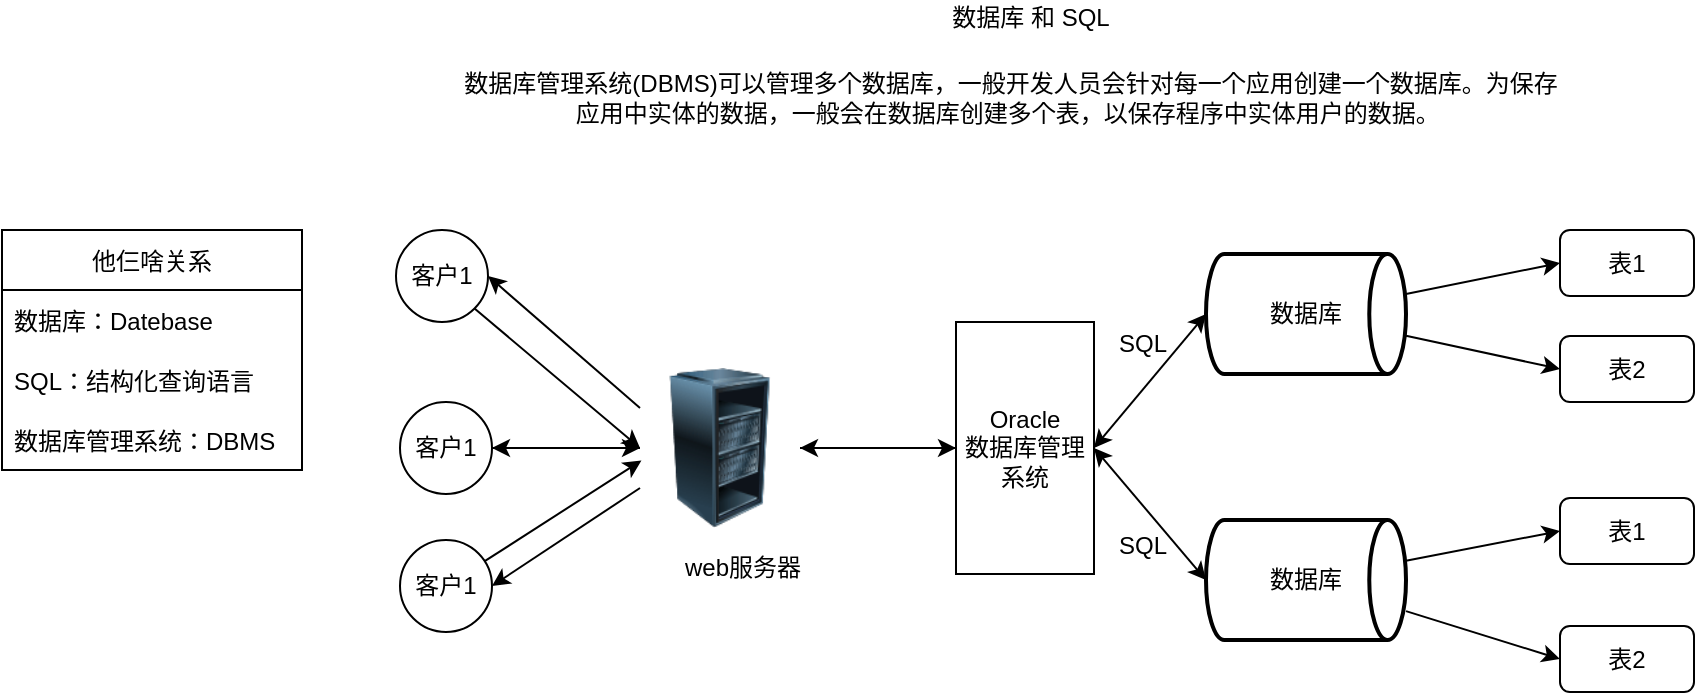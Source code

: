 <mxfile pages="2">
    <diagram id="MS3gSWRfo7CBr7CDkreL" name="数据库和SQL">
        <mxGraphModel dx="2117" dy="1025" grid="0" gridSize="10" guides="1" tooltips="1" connect="1" arrows="1" fold="1" page="0" pageScale="1" pageWidth="1169" pageHeight="827" background="none" math="0" shadow="0">
            <root>
                <mxCell id="0"/>
                <mxCell id="1" parent="0"/>
                <mxCell id="83" value="他仨啥关系" style="swimlane;fontStyle=0;childLayout=stackLayout;horizontal=1;startSize=30;horizontalStack=0;resizeParent=1;resizeParentMax=0;resizeLast=0;collapsible=1;marginBottom=0;" parent="1" vertex="1">
                    <mxGeometry x="-1178" y="-43" width="150" height="120" as="geometry">
                        <mxRectangle x="-1178" y="-43" width="76" height="29" as="alternateBounds"/>
                    </mxGeometry>
                </mxCell>
                <mxCell id="84" value="数据库：Datebase" style="text;strokeColor=none;fillColor=none;align=left;verticalAlign=middle;spacingLeft=4;spacingRight=4;overflow=hidden;points=[[0,0.5],[1,0.5]];portConstraint=eastwest;rotatable=0;" parent="83" vertex="1">
                    <mxGeometry y="30" width="150" height="30" as="geometry"/>
                </mxCell>
                <mxCell id="85" value="SQL：结构化查询语言" style="text;strokeColor=none;fillColor=none;align=left;verticalAlign=middle;spacingLeft=4;spacingRight=4;overflow=hidden;points=[[0,0.5],[1,0.5]];portConstraint=eastwest;rotatable=0;" parent="83" vertex="1">
                    <mxGeometry y="60" width="150" height="30" as="geometry"/>
                </mxCell>
                <mxCell id="86" value="数据库管理系统：DBMS" style="text;strokeColor=none;fillColor=none;align=left;verticalAlign=middle;spacingLeft=4;spacingRight=4;overflow=hidden;points=[[0,0.5],[1,0.5]];portConstraint=eastwest;rotatable=0;" parent="83" vertex="1">
                    <mxGeometry y="90" width="150" height="30" as="geometry"/>
                </mxCell>
                <mxCell id="95" style="edgeStyle=none;html=1;exitX=1;exitY=1;exitDx=0;exitDy=0;entryX=0;entryY=0.5;entryDx=0;entryDy=0;" parent="1" source="87" target="94" edge="1">
                    <mxGeometry relative="1" as="geometry"/>
                </mxCell>
                <mxCell id="87" value="客户1" style="ellipse;whiteSpace=wrap;html=1;aspect=fixed;" parent="1" vertex="1">
                    <mxGeometry x="-981" y="-43" width="46" height="46" as="geometry"/>
                </mxCell>
                <mxCell id="96" value="" style="edgeStyle=none;html=1;" parent="1" source="88" target="94" edge="1">
                    <mxGeometry relative="1" as="geometry"/>
                </mxCell>
                <mxCell id="88" value="客户1" style="ellipse;whiteSpace=wrap;html=1;aspect=fixed;" parent="1" vertex="1">
                    <mxGeometry x="-979" y="43" width="46" height="46" as="geometry"/>
                </mxCell>
                <mxCell id="97" style="edgeStyle=none;html=1;entryX=0.009;entryY=0.578;entryDx=0;entryDy=0;entryPerimeter=0;" parent="1" source="89" target="94" edge="1">
                    <mxGeometry relative="1" as="geometry"/>
                </mxCell>
                <mxCell id="89" value="客户1" style="ellipse;whiteSpace=wrap;html=1;aspect=fixed;" parent="1" vertex="1">
                    <mxGeometry x="-979" y="112" width="46" height="46" as="geometry"/>
                </mxCell>
                <mxCell id="99" value="" style="edgeStyle=none;html=1;" parent="1" source="94" target="88" edge="1">
                    <mxGeometry relative="1" as="geometry"/>
                </mxCell>
                <mxCell id="102" style="edgeStyle=none;html=1;exitX=0;exitY=0.25;exitDx=0;exitDy=0;entryX=1;entryY=0.5;entryDx=0;entryDy=0;" parent="1" source="94" target="87" edge="1">
                    <mxGeometry relative="1" as="geometry">
                        <mxPoint x="-915" y="-21" as="targetPoint"/>
                    </mxGeometry>
                </mxCell>
                <mxCell id="104" style="edgeStyle=none;html=1;exitX=0;exitY=0.75;exitDx=0;exitDy=0;entryX=1;entryY=0.5;entryDx=0;entryDy=0;" parent="1" source="94" target="89" edge="1">
                    <mxGeometry relative="1" as="geometry"/>
                </mxCell>
                <mxCell id="108" style="edgeStyle=none;html=1;" parent="1" source="94" target="106" edge="1">
                    <mxGeometry relative="1" as="geometry"/>
                </mxCell>
                <mxCell id="94" value="" style="image;html=1;image=img/lib/clip_art/computers/Server_Rack_Partial_128x128.png" parent="1" vertex="1">
                    <mxGeometry x="-859" y="26" width="80" height="80" as="geometry"/>
                </mxCell>
                <mxCell id="98" value="web服务器" style="text;html=1;align=center;verticalAlign=middle;resizable=0;points=[];autosize=1;strokeColor=none;fillColor=none;" parent="1" vertex="1">
                    <mxGeometry x="-842" y="117" width="68" height="18" as="geometry"/>
                </mxCell>
                <mxCell id="109" style="edgeStyle=none;html=1;" parent="1" source="106" target="94" edge="1">
                    <mxGeometry relative="1" as="geometry"/>
                </mxCell>
                <mxCell id="137" value="数据库管理系统(DBMS)可以管理多个数据库，一般开发人员会针对每一个应用创建一个数据库。为保存&lt;br/&gt;应用中实体的数据，一般会在数据库创建多个表，以保存程序中实体用户的数据。&amp;nbsp;" style="text;html=1;align=center;verticalAlign=middle;resizable=0;points=[];autosize=1;strokeColor=none;fillColor=none;" parent="1" vertex="1">
                    <mxGeometry x="-953" y="-125" width="557" height="32" as="geometry"/>
                </mxCell>
                <mxCell id="138" value="" style="group" parent="1" vertex="1" connectable="0">
                    <mxGeometry x="-701" y="-43" width="369" height="231" as="geometry"/>
                </mxCell>
                <mxCell id="106" value="Oracle&lt;br&gt;数据库管理系统" style="rounded=0;whiteSpace=wrap;html=1;" parent="138" vertex="1">
                    <mxGeometry y="46" width="69" height="126" as="geometry"/>
                </mxCell>
                <mxCell id="110" value="数据库" style="strokeWidth=2;html=1;shape=mxgraph.flowchart.direct_data;whiteSpace=wrap;" parent="138" vertex="1">
                    <mxGeometry x="125" y="12" width="100" height="60" as="geometry"/>
                </mxCell>
                <mxCell id="111" value="数据库" style="strokeWidth=2;html=1;shape=mxgraph.flowchart.direct_data;whiteSpace=wrap;" parent="138" vertex="1">
                    <mxGeometry x="125" y="145" width="100" height="60" as="geometry"/>
                </mxCell>
                <mxCell id="121" value="" style="endArrow=classic;startArrow=classic;html=1;entryX=0;entryY=0.5;entryDx=0;entryDy=0;entryPerimeter=0;exitX=1;exitY=0.5;exitDx=0;exitDy=0;" parent="138" source="106" target="110" edge="1">
                    <mxGeometry width="50" height="50" relative="1" as="geometry">
                        <mxPoint x="4" y="300" as="sourcePoint"/>
                        <mxPoint x="54" y="250" as="targetPoint"/>
                    </mxGeometry>
                </mxCell>
                <mxCell id="124" value="" style="endArrow=classic;startArrow=classic;html=1;entryX=0;entryY=0.5;entryDx=0;entryDy=0;entryPerimeter=0;exitX=1;exitY=0.5;exitDx=0;exitDy=0;" parent="138" source="106" target="111" edge="1">
                    <mxGeometry width="50" height="50" relative="1" as="geometry">
                        <mxPoint x="64" y="308" as="sourcePoint"/>
                        <mxPoint x="114" y="258" as="targetPoint"/>
                    </mxGeometry>
                </mxCell>
                <mxCell id="125" value="SQL" style="text;html=1;align=center;verticalAlign=middle;resizable=0;points=[];autosize=1;strokeColor=none;fillColor=none;" parent="138" vertex="1">
                    <mxGeometry x="76" y="48" width="34" height="18" as="geometry"/>
                </mxCell>
                <mxCell id="126" value="SQL" style="text;html=1;align=center;verticalAlign=middle;resizable=0;points=[];autosize=1;strokeColor=none;fillColor=none;" parent="138" vertex="1">
                    <mxGeometry x="76" y="149" width="34" height="18" as="geometry"/>
                </mxCell>
                <mxCell id="127" value="表1" style="rounded=1;whiteSpace=wrap;html=1;" parent="138" vertex="1">
                    <mxGeometry x="302" width="67" height="33" as="geometry"/>
                </mxCell>
                <mxCell id="134" style="edgeStyle=none;html=1;entryX=0;entryY=0.5;entryDx=0;entryDy=0;" parent="138" source="110" target="127" edge="1">
                    <mxGeometry relative="1" as="geometry"/>
                </mxCell>
                <mxCell id="128" value="&lt;span&gt;表2&lt;/span&gt;" style="rounded=1;whiteSpace=wrap;html=1;" parent="138" vertex="1">
                    <mxGeometry x="302" y="53" width="67" height="33" as="geometry"/>
                </mxCell>
                <mxCell id="132" style="edgeStyle=none;html=1;entryX=0;entryY=0.5;entryDx=0;entryDy=0;" parent="138" source="110" target="128" edge="1">
                    <mxGeometry relative="1" as="geometry"/>
                </mxCell>
                <mxCell id="129" value="&lt;span&gt;表1&lt;/span&gt;" style="rounded=1;whiteSpace=wrap;html=1;" parent="138" vertex="1">
                    <mxGeometry x="302" y="134" width="67" height="33" as="geometry"/>
                </mxCell>
                <mxCell id="130" value="&lt;span&gt;表2&lt;/span&gt;" style="rounded=1;whiteSpace=wrap;html=1;" parent="138" vertex="1">
                    <mxGeometry x="302" y="198" width="67" height="33" as="geometry"/>
                </mxCell>
                <mxCell id="135" style="edgeStyle=none;html=1;entryX=0;entryY=0.5;entryDx=0;entryDy=0;" parent="138" source="111" target="129" edge="1">
                    <mxGeometry relative="1" as="geometry"/>
                </mxCell>
                <mxCell id="136" style="edgeStyle=none;html=1;entryX=0;entryY=0.5;entryDx=0;entryDy=0;" parent="138" source="111" target="130" edge="1">
                    <mxGeometry relative="1" as="geometry"/>
                </mxCell>
                <mxCell id="139" value="数据库 和 SQL" style="text;html=1;align=center;verticalAlign=middle;resizable=0;points=[];autosize=1;strokeColor=none;fillColor=none;" parent="1" vertex="1">
                    <mxGeometry x="-709" y="-158" width="89" height="18" as="geometry"/>
                </mxCell>
            </root>
        </mxGraphModel>
    </diagram>
    <diagram id="9onYi-qiqxzF_Z2GRVgA" name="数据安全">
        <mxGraphModel dx="1317" dy="1025" grid="0" gridSize="10" guides="1" tooltips="1" connect="1" arrows="1" fold="1" page="0" pageScale="1" pageWidth="850" pageHeight="1100" background="#ffffff" math="0" shadow="0">
            <root>
                <mxCell id="X0ohBxjO3HpSG_1q4Ceo-0"/>
                <mxCell id="X0ohBxjO3HpSG_1q4Ceo-1" parent="X0ohBxjO3HpSG_1q4Ceo-0"/>
                <mxCell id="4Y1jFITtytvQzbKDfSUU-106" style="edgeStyle=orthogonalEdgeStyle;sketch=0;html=1;shadow=0;labelBackgroundColor=#FFFFFF;fontSize=20;fontColor=#000000;endArrow=classic;endFill=1;strokeColor=#000000;elbow=vertical;" parent="X0ohBxjO3HpSG_1q4Ceo-1" source="4Y1jFITtytvQzbKDfSUU-63" target="4Y1jFITtytvQzbKDfSUU-97" edge="1">
                    <mxGeometry relative="1" as="geometry">
                        <mxPoint x="489" y="395.44" as="targetPoint"/>
                    </mxGeometry>
                </mxCell>
                <mxCell id="4Y1jFITtytvQzbKDfSUU-81" value="" style="group" parent="X0ohBxjO3HpSG_1q4Ceo-1" vertex="1" connectable="0">
                    <mxGeometry x="220.0" y="574" width="509.0" height="418" as="geometry"/>
                </mxCell>
                <mxCell id="4Y1jFITtytvQzbKDfSUU-49" value="" style="edgeStyle=orthogonalEdgeStyle;sketch=0;html=1;shadow=0;fontColor=#000000;strokeColor=#000000;elbow=vertical;" parent="4Y1jFITtytvQzbKDfSUU-81" source="4Y1jFITtytvQzbKDfSUU-34" edge="1">
                    <mxGeometry relative="1" as="geometry">
                        <mxPoint x="269.0" y="156" as="targetPoint"/>
                    </mxGeometry>
                </mxCell>
                <mxCell id="4Y1jFITtytvQzbKDfSUU-42" value="" style="sketch=0;pointerEvents=1;shadow=0;dashed=0;html=1;strokeColor=none;fillColor=#434445;aspect=fixed;labelPosition=center;verticalLabelPosition=bottom;verticalAlign=top;align=center;outlineConnect=0;shape=mxgraph.vvd.monitor;rounded=1;glass=0;fontSize=22;" parent="4Y1jFITtytvQzbKDfSUU-81" vertex="1">
                    <mxGeometry y="133" width="90.32" height="84" as="geometry"/>
                </mxCell>
                <mxCell id="4Y1jFITtytvQzbKDfSUU-56" style="edgeStyle=orthogonalEdgeStyle;sketch=0;html=1;exitX=0.5;exitY=0;exitDx=0;exitDy=0;shadow=0;fontColor=#000000;strokeColor=#000000;elbow=vertical;" parent="4Y1jFITtytvQzbKDfSUU-81" target="4Y1jFITtytvQzbKDfSUU-34" edge="1">
                    <mxGeometry relative="1" as="geometry">
                        <mxPoint x="269.0" y="156" as="sourcePoint"/>
                    </mxGeometry>
                </mxCell>
                <mxCell id="4Y1jFITtytvQzbKDfSUU-54" value="Windwos&lt;br&gt;原始数据" style="text;html=1;strokeColor=none;fillColor=none;align=center;verticalAlign=middle;whiteSpace=wrap;rounded=0;shadow=0;fontColor=#000000;" parent="4Y1jFITtytvQzbKDfSUU-81" vertex="1">
                    <mxGeometry x="239.0" width="60" height="30" as="geometry"/>
                </mxCell>
                <mxCell id="4Y1jFITtytvQzbKDfSUU-55" value="双向同步" style="text;html=1;strokeColor=none;fillColor=none;align=center;verticalAlign=middle;whiteSpace=wrap;rounded=0;shadow=0;fontColor=#000000;" parent="4Y1jFITtytvQzbKDfSUU-81" vertex="1">
                    <mxGeometry x="239.0" y="92" width="60" height="30" as="geometry"/>
                </mxCell>
                <mxCell id="4Y1jFITtytvQzbKDfSUU-57" value="双向同步" style="text;html=1;strokeColor=none;fillColor=none;align=center;verticalAlign=middle;whiteSpace=wrap;rounded=0;shadow=0;fontColor=#000000;" parent="4Y1jFITtytvQzbKDfSUU-81" vertex="1">
                    <mxGeometry x="375.0" y="142" width="60" height="30" as="geometry"/>
                </mxCell>
                <mxCell id="4Y1jFITtytvQzbKDfSUU-58" value="双向同步" style="text;html=1;strokeColor=none;fillColor=none;align=center;verticalAlign=middle;whiteSpace=wrap;rounded=0;shadow=0;fontColor=#000000;" parent="4Y1jFITtytvQzbKDfSUU-81" vertex="1">
                    <mxGeometry x="121.0" y="142" width="60" height="30" as="geometry"/>
                </mxCell>
                <mxCell id="4Y1jFITtytvQzbKDfSUU-59" value="MacBook" style="text;html=1;strokeColor=none;fillColor=none;align=center;verticalAlign=middle;whiteSpace=wrap;rounded=0;shadow=0;fontColor=#000000;" parent="4Y1jFITtytvQzbKDfSUU-81" vertex="1">
                    <mxGeometry x="15.16" y="227" width="60" height="30" as="geometry"/>
                </mxCell>
                <mxCell id="4Y1jFITtytvQzbKDfSUU-60" value="手机" style="text;html=1;strokeColor=none;fillColor=none;align=center;verticalAlign=middle;whiteSpace=wrap;rounded=0;shadow=0;fontColor=#000000;" parent="4Y1jFITtytvQzbKDfSUU-81" vertex="1">
                    <mxGeometry x="449.0" y="227" width="60" height="30" as="geometry"/>
                </mxCell>
                <mxCell id="4Y1jFITtytvQzbKDfSUU-68" style="edgeStyle=orthogonalEdgeStyle;sketch=0;html=1;shadow=0;fontColor=#000000;strokeColor=#000000;elbow=vertical;" parent="4Y1jFITtytvQzbKDfSUU-81" source="4Y1jFITtytvQzbKDfSUU-61" edge="1">
                    <mxGeometry relative="1" as="geometry">
                        <mxPoint x="319.009" y="175" as="targetPoint"/>
                    </mxGeometry>
                </mxCell>
                <mxCell id="4Y1jFITtytvQzbKDfSUU-61" value="" style="fontColor=#0066CC;verticalAlign=top;verticalLabelPosition=bottom;labelPosition=center;align=center;html=1;outlineConnect=0;fillColor=#CCCCCC;strokeColor=#6881B3;gradientColor=none;gradientDirection=north;strokeWidth=2;shape=mxgraph.networks.mobile;rounded=0;shadow=0;" parent="4Y1jFITtytvQzbKDfSUU-81" vertex="1">
                    <mxGeometry x="457.0" y="125" width="50" height="100" as="geometry"/>
                </mxCell>
                <mxCell id="4Y1jFITtytvQzbKDfSUU-66" style="edgeStyle=orthogonalEdgeStyle;sketch=0;html=1;shadow=0;fontColor=#000000;strokeColor=#000000;elbow=vertical;" parent="4Y1jFITtytvQzbKDfSUU-81" source="4Y1jFITtytvQzbKDfSUU-63" target="4Y1jFITtytvQzbKDfSUU-42" edge="1">
                    <mxGeometry relative="1" as="geometry"/>
                </mxCell>
                <mxCell id="4Y1jFITtytvQzbKDfSUU-67" style="edgeStyle=orthogonalEdgeStyle;sketch=0;html=1;entryX=0;entryY=0.5;entryDx=0;entryDy=0;entryPerimeter=0;shadow=0;fontColor=#000000;strokeColor=#000000;elbow=vertical;" parent="4Y1jFITtytvQzbKDfSUU-81" source="4Y1jFITtytvQzbKDfSUU-63" target="4Y1jFITtytvQzbKDfSUU-61" edge="1">
                    <mxGeometry relative="1" as="geometry"/>
                </mxCell>
                <mxCell id="4Y1jFITtytvQzbKDfSUU-63" value="" style="fontColor=#0066CC;verticalAlign=top;verticalLabelPosition=bottom;labelPosition=center;align=center;html=1;outlineConnect=0;fillColor=#CCCCCC;strokeColor=#6881B3;gradientColor=none;gradientDirection=north;strokeWidth=2;shape=mxgraph.networks.nas_filer;rounded=0;shadow=0;" parent="4Y1jFITtytvQzbKDfSUU-81" vertex="1">
                    <mxGeometry x="219.0" y="157.5" width="100" height="35" as="geometry"/>
                </mxCell>
                <mxCell id="4Y1jFITtytvQzbKDfSUU-53" style="edgeStyle=orthogonalEdgeStyle;sketch=0;html=1;entryX=0;entryY=0.5;entryDx=0;entryDy=0;shadow=0;fontColor=#000000;strokeColor=#000000;elbow=vertical;entryPerimeter=0;" parent="4Y1jFITtytvQzbKDfSUU-81" source="4Y1jFITtytvQzbKDfSUU-42" target="4Y1jFITtytvQzbKDfSUU-63" edge="1">
                    <mxGeometry relative="1" as="geometry">
                        <mxPoint x="188.08" y="175" as="targetPoint"/>
                    </mxGeometry>
                </mxCell>
                <mxCell id="4Y1jFITtytvQzbKDfSUU-69" value="NAS网络存储" style="text;html=1;strokeColor=none;fillColor=none;align=center;verticalAlign=middle;whiteSpace=wrap;rounded=0;shadow=0;fontColor=#000000;" parent="4Y1jFITtytvQzbKDfSUU-81" vertex="1">
                    <mxGeometry x="222.5" y="215" width="93" height="29" as="geometry"/>
                </mxCell>
                <mxCell id="4Y1jFITtytvQzbKDfSUU-71" value="&lt;font style=&quot;font-size: 20px&quot;&gt;移动硬盘&lt;/font&gt;" style="rounded=1;whiteSpace=wrap;html=1;shadow=0;fontColor=#000000;strokeColor=#000000;fillColor=#FFFFFF;" parent="4Y1jFITtytvQzbKDfSUU-81" vertex="1">
                    <mxGeometry x="209.0" y="358" width="120" height="60" as="geometry"/>
                </mxCell>
                <mxCell id="4Y1jFITtytvQzbKDfSUU-70" style="edgeStyle=orthogonalEdgeStyle;sketch=0;html=1;exitX=0.5;exitY=1;exitDx=0;exitDy=0;exitPerimeter=0;shadow=0;fontColor=#000000;strokeColor=#000000;elbow=vertical;entryX=0.5;entryY=0;entryDx=0;entryDy=0;" parent="4Y1jFITtytvQzbKDfSUU-81" source="4Y1jFITtytvQzbKDfSUU-63" target="4Y1jFITtytvQzbKDfSUU-71" edge="1">
                    <mxGeometry relative="1" as="geometry">
                        <mxPoint x="196.0" y="303" as="targetPoint"/>
                    </mxGeometry>
                </mxCell>
                <mxCell id="4Y1jFITtytvQzbKDfSUU-80" value="使用USB Copy套件进行定期备份" style="text;html=1;strokeColor=none;fillColor=none;align=center;verticalAlign=middle;whiteSpace=wrap;rounded=0;shadow=0;fontColor=#000000;" parent="4Y1jFITtytvQzbKDfSUU-81" vertex="1">
                    <mxGeometry x="167.75" y="266" width="202.5" height="30" as="geometry"/>
                </mxCell>
                <mxCell id="4Y1jFITtytvQzbKDfSUU-84" value="" style="shape=curlyBracket;whiteSpace=wrap;html=1;rounded=1;flipH=1;shadow=0;fontSize=20;fontColor=#000000;strokeColor=#000000;fillColor=#FFFFFF;" parent="X0ohBxjO3HpSG_1q4Ceo-1" vertex="1">
                    <mxGeometry x="799" y="559" width="20" height="442" as="geometry"/>
                </mxCell>
                <mxCell id="4Y1jFITtytvQzbKDfSUU-87" value="" style="shape=singleArrow;whiteSpace=wrap;html=1;rounded=0;shadow=0;fontSize=20;fontColor=#000000;strokeColor=#000000;fillColor=#FFFFFF;" parent="X0ohBxjO3HpSG_1q4Ceo-1" vertex="1">
                    <mxGeometry x="819" y="750" width="100" height="60" as="geometry"/>
                </mxCell>
                <mxCell id="4Y1jFITtytvQzbKDfSUU-88" value="本地备份" style="text;html=1;strokeColor=none;fillColor=none;align=center;verticalAlign=middle;whiteSpace=wrap;rounded=0;shadow=0;fontSize=20;fontColor=#000000;" parent="X0ohBxjO3HpSG_1q4Ceo-1" vertex="1">
                    <mxGeometry x="952" y="765" width="107" height="30" as="geometry"/>
                </mxCell>
                <mxCell id="4Y1jFITtytvQzbKDfSUU-91" value="" style="group" parent="X0ohBxjO3HpSG_1q4Ceo-1" vertex="1" connectable="0">
                    <mxGeometry x="-25" y="-107" width="686" height="287" as="geometry"/>
                </mxCell>
                <mxCell id="X0ohBxjO3HpSG_1q4Ceo-2" value="" style="rounded=1;whiteSpace=wrap;html=1;shadow=0;glass=0;arcSize=0;fillColor=none;" parent="4Y1jFITtytvQzbKDfSUU-91" vertex="1">
                    <mxGeometry width="686" height="287" as="geometry"/>
                </mxCell>
                <mxCell id="X0ohBxjO3HpSG_1q4Ceo-3" value="&lt;font color=&quot;#000000&quot;&gt;&lt;span style=&quot;font-size: 22px&quot;&gt;相对安全还是绝对安全&lt;/span&gt;&lt;/font&gt;" style="text;html=1;align=center;verticalAlign=middle;whiteSpace=wrap;rounded=0;strokeWidth=9;shadow=0;" parent="4Y1jFITtytvQzbKDfSUU-91" vertex="1">
                    <mxGeometry x="247" y="25" width="267" height="40" as="geometry"/>
                </mxCell>
                <mxCell id="X0ohBxjO3HpSG_1q4Ceo-5" value="" style="dashed=0;outlineConnect=0;html=1;align=center;labelPosition=center;verticalLabelPosition=bottom;verticalAlign=top;shape=mxgraph.weblogos.google_drive;rounded=1;shadow=0;glass=0;fontSize=22;strokeWidth=9;" parent="4Y1jFITtytvQzbKDfSUU-91" vertex="1">
                    <mxGeometry x="85" y="95" width="78" height="68" as="geometry"/>
                </mxCell>
                <mxCell id="X0ohBxjO3HpSG_1q4Ceo-6" value="" style="dashed=0;outlineConnect=0;html=1;align=center;labelPosition=center;verticalLabelPosition=bottom;verticalAlign=top;shape=mxgraph.weblogos.baidu;fillColor=#3F4D9E;rounded=1;shadow=0;glass=0;fontSize=22;strokeWidth=9;" parent="4Y1jFITtytvQzbKDfSUU-91" vertex="1">
                    <mxGeometry x="530" y="90.5" width="71" height="77" as="geometry"/>
                </mxCell>
                <mxCell id="X0ohBxjO3HpSG_1q4Ceo-9" value="" style="sketch=0;pointerEvents=1;shadow=0;dashed=0;html=1;strokeColor=none;fillColor=#434445;aspect=fixed;labelPosition=center;verticalLabelPosition=bottom;verticalAlign=top;align=center;outlineConnect=0;shape=mxgraph.vvd.monitor;rounded=1;glass=0;fontSize=22;" parent="4Y1jFITtytvQzbKDfSUU-91" vertex="1">
                    <mxGeometry x="302.59" y="87" width="90.32" height="84" as="geometry"/>
                </mxCell>
                <mxCell id="X0ohBxjO3HpSG_1q4Ceo-10" value="&lt;font style=&quot;font-size: 14px&quot; color=&quot;#000000&quot;&gt;云端会倒闭&lt;/font&gt;" style="text;html=1;strokeColor=none;fillColor=none;align=center;verticalAlign=middle;whiteSpace=wrap;rounded=0;shadow=0;glass=0;fontSize=22;" parent="4Y1jFITtytvQzbKDfSUU-91" vertex="1">
                    <mxGeometry x="86" y="201" width="76" height="32" as="geometry"/>
                </mxCell>
                <mxCell id="X0ohBxjO3HpSG_1q4Ceo-11" value="&lt;span style=&quot;font-size: 14px&quot;&gt;&lt;font color=&quot;#000000&quot;&gt;硬盘会坏&lt;/font&gt;&lt;/span&gt;" style="text;html=1;strokeColor=none;fillColor=none;align=center;verticalAlign=middle;whiteSpace=wrap;rounded=0;shadow=0;glass=0;fontSize=22;" parent="4Y1jFITtytvQzbKDfSUU-91" vertex="1">
                    <mxGeometry x="309.75" y="201" width="76" height="32" as="geometry"/>
                </mxCell>
                <mxCell id="X0ohBxjO3HpSG_1q4Ceo-12" value="&lt;span style=&quot;font-size: 14px&quot;&gt;&lt;font color=&quot;#000000&quot;&gt;爱心封锁&lt;/font&gt;&lt;/span&gt;" style="text;html=1;strokeColor=none;fillColor=none;align=center;verticalAlign=middle;whiteSpace=wrap;rounded=0;shadow=0;glass=0;fontSize=22;" parent="4Y1jFITtytvQzbKDfSUU-91" vertex="1">
                    <mxGeometry x="527.5" y="201" width="76" height="32" as="geometry"/>
                </mxCell>
                <mxCell id="4Y1jFITtytvQzbKDfSUU-97" value="百度网盘" style="whiteSpace=wrap;html=1;rounded=0;shadow=0;fontSize=20;fontColor=#000000;strokeColor=#000000;fillColor=#FFFFFF;" parent="X0ohBxjO3HpSG_1q4Ceo-1" vertex="1">
                    <mxGeometry x="575" y="359" width="120" height="60" as="geometry"/>
                </mxCell>
                <mxCell id="4Y1jFITtytvQzbKDfSUU-34" value="" style="sketch=0;pointerEvents=1;shadow=0;dashed=0;html=1;strokeColor=#000000;fillColor=#434445;aspect=fixed;labelPosition=center;verticalLabelPosition=bottom;verticalAlign=top;align=center;outlineConnect=0;shape=mxgraph.vvd.monitor;rounded=1;glass=0;fontSize=22;" parent="X0ohBxjO3HpSG_1q4Ceo-1" vertex="1">
                    <mxGeometry x="443.84" y="557" width="90.32" height="84" as="geometry"/>
                </mxCell>
                <mxCell id="4Y1jFITtytvQzbKDfSUU-128" value="&lt;font style=&quot;font-size: 15px&quot;&gt;使用NAS的Cloud Syn套件自动将数据加密上传至百度网盘&lt;/font&gt;" style="text;html=1;strokeColor=none;fillColor=none;align=center;verticalAlign=middle;whiteSpace=wrap;rounded=0;shadow=0;fontSize=20;fontColor=#000000;" parent="X0ohBxjO3HpSG_1q4Ceo-1" vertex="1">
                    <mxGeometry x="534.16" y="453" width="217" height="115" as="geometry"/>
                </mxCell>
                <mxCell id="4Y1jFITtytvQzbKDfSUU-132" value="" style="edgeStyle=orthogonalEdgeStyle;sketch=0;html=1;shadow=0;labelBackgroundColor=#FFFFFF;fontSize=15;fontColor=#000000;endArrow=classic;endFill=1;strokeColor=#000000;elbow=vertical;" parent="X0ohBxjO3HpSG_1q4Ceo-1" source="4Y1jFITtytvQzbKDfSUU-130" target="4Y1jFITtytvQzbKDfSUU-131" edge="1">
                    <mxGeometry relative="1" as="geometry"/>
                </mxCell>
                <mxCell id="4Y1jFITtytvQzbKDfSUU-130" value="照片" style="rounded=1;whiteSpace=wrap;html=1;shadow=0;fontSize=15;fontColor=#000000;strokeColor=#000000;fillColor=#FFFFFF;" parent="X0ohBxjO3HpSG_1q4Ceo-1" vertex="1">
                    <mxGeometry x="39" y="1170" width="120" height="60" as="geometry"/>
                </mxCell>
                <mxCell id="4Y1jFITtytvQzbKDfSUU-134" value="" style="edgeStyle=orthogonalEdgeStyle;sketch=0;html=1;shadow=0;labelBackgroundColor=#FFFFFF;fontSize=15;fontColor=#000000;endArrow=classic;endFill=1;strokeColor=#000000;elbow=vertical;" parent="X0ohBxjO3HpSG_1q4Ceo-1" source="4Y1jFITtytvQzbKDfSUU-131" target="4Y1jFITtytvQzbKDfSUU-133" edge="1">
                    <mxGeometry relative="1" as="geometry"/>
                </mxCell>
                <mxCell id="4Y1jFITtytvQzbKDfSUU-136" value="" style="edgeStyle=orthogonalEdgeStyle;sketch=0;html=1;shadow=0;labelBackgroundColor=#FFFFFF;fontSize=15;fontColor=#000000;endArrow=classic;endFill=1;strokeColor=#000000;elbow=vertical;" parent="X0ohBxjO3HpSG_1q4Ceo-1" source="4Y1jFITtytvQzbKDfSUU-131" target="4Y1jFITtytvQzbKDfSUU-135" edge="1">
                    <mxGeometry relative="1" as="geometry"/>
                </mxCell>
                <mxCell id="4Y1jFITtytvQzbKDfSUU-140" value="" style="edgeStyle=orthogonalEdgeStyle;sketch=0;html=1;shadow=0;labelBackgroundColor=#FFFFFF;fontSize=15;fontColor=#000000;endArrow=classic;endFill=1;strokeColor=#000000;elbow=vertical;" parent="X0ohBxjO3HpSG_1q4Ceo-1" source="4Y1jFITtytvQzbKDfSUU-131" target="4Y1jFITtytvQzbKDfSUU-139" edge="1">
                    <mxGeometry relative="1" as="geometry"/>
                </mxCell>
                <mxCell id="4Y1jFITtytvQzbKDfSUU-131" value="压缩成加密文件" style="shape=singleArrow;whiteSpace=wrap;html=1;arrowWidth=0.4;arrowSize=0.4;fontSize=15;fillColor=#FFFFFF;strokeColor=#000000;fontColor=#000000;rounded=1;shadow=0;" parent="X0ohBxjO3HpSG_1q4Ceo-1" vertex="1">
                    <mxGeometry x="216" y="1170" width="141" height="60" as="geometry"/>
                </mxCell>
                <mxCell id="4Y1jFITtytvQzbKDfSUU-133" value="丢到某度网盘" style="whiteSpace=wrap;html=1;fontSize=15;fillColor=#FFFFFF;strokeColor=#000000;fontColor=#000000;rounded=1;shadow=0;" parent="X0ohBxjO3HpSG_1q4Ceo-1" vertex="1">
                    <mxGeometry x="362" y="1034" width="120" height="60" as="geometry"/>
                </mxCell>
                <mxCell id="4Y1jFITtytvQzbKDfSUU-135" value="Copy至移动硬盘" style="whiteSpace=wrap;html=1;fontSize=15;fillColor=#FFFFFF;strokeColor=#000000;fontColor=#000000;rounded=1;shadow=0;" parent="X0ohBxjO3HpSG_1q4Ceo-1" vertex="1">
                    <mxGeometry x="508" y="1170" width="120" height="60" as="geometry"/>
                </mxCell>
                <mxCell id="4Y1jFITtytvQzbKDfSUU-139" value="丢到阿里云盘" style="whiteSpace=wrap;html=1;fontSize=15;fillColor=#FFFFFF;strokeColor=#000000;fontColor=#000000;rounded=1;shadow=0;" parent="X0ohBxjO3HpSG_1q4Ceo-1" vertex="1">
                    <mxGeometry x="362" y="1293" width="120" height="60" as="geometry"/>
                </mxCell>
                <mxCell id="4Y1jFITtytvQzbKDfSUU-141" value="密码管理工具统一管理密码" style="text;html=1;strokeColor=none;fillColor=none;align=center;verticalAlign=middle;whiteSpace=wrap;rounded=0;shadow=0;fontSize=15;fontColor=#000000;" parent="X0ohBxjO3HpSG_1q4Ceo-1" vertex="1">
                    <mxGeometry x="39" y="1311" width="202" height="30" as="geometry"/>
                </mxCell>
            </root>
        </mxGraphModel>
    </diagram>
</mxfile>